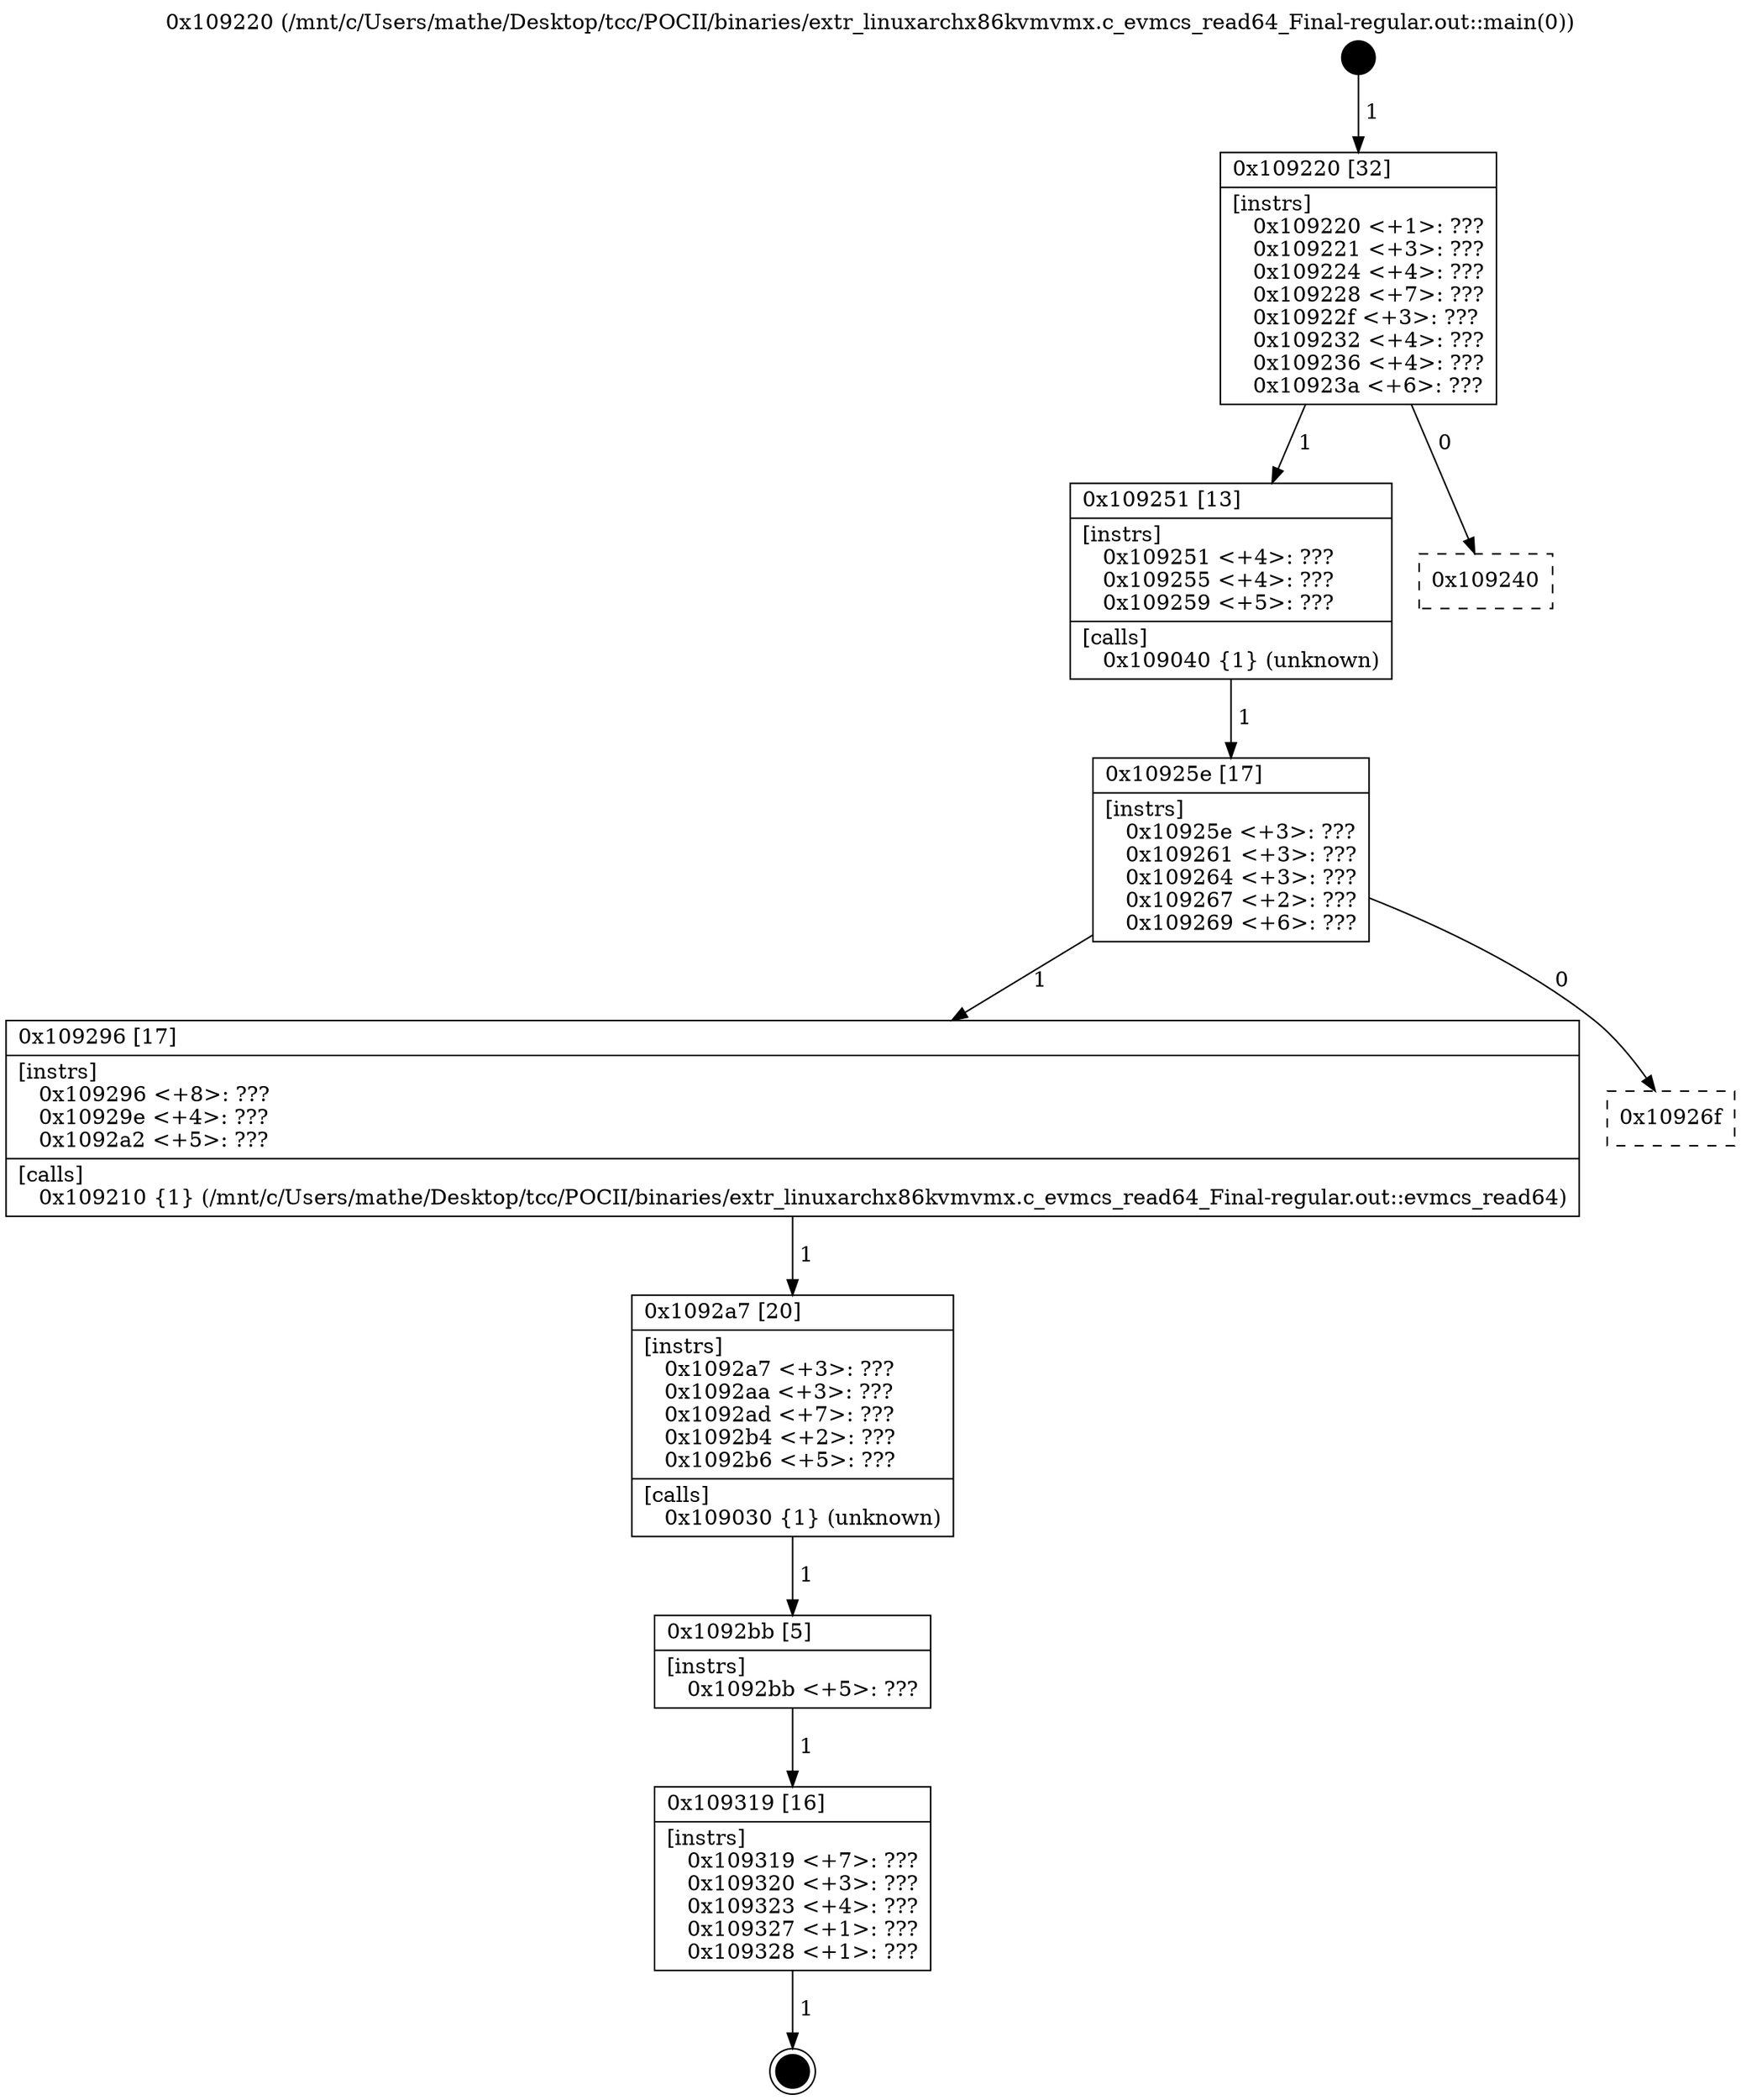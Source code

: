 digraph "0x109220" {
  label = "0x109220 (/mnt/c/Users/mathe/Desktop/tcc/POCII/binaries/extr_linuxarchx86kvmvmx.c_evmcs_read64_Final-regular.out::main(0))"
  labelloc = "t"
  node[shape=record]

  Entry [label="",width=0.3,height=0.3,shape=circle,fillcolor=black,style=filled]
  "0x109220" [label="{
     0x109220 [32]\l
     | [instrs]\l
     &nbsp;&nbsp;0x109220 \<+1\>: ???\l
     &nbsp;&nbsp;0x109221 \<+3\>: ???\l
     &nbsp;&nbsp;0x109224 \<+4\>: ???\l
     &nbsp;&nbsp;0x109228 \<+7\>: ???\l
     &nbsp;&nbsp;0x10922f \<+3\>: ???\l
     &nbsp;&nbsp;0x109232 \<+4\>: ???\l
     &nbsp;&nbsp;0x109236 \<+4\>: ???\l
     &nbsp;&nbsp;0x10923a \<+6\>: ???\l
  }"]
  "0x109251" [label="{
     0x109251 [13]\l
     | [instrs]\l
     &nbsp;&nbsp;0x109251 \<+4\>: ???\l
     &nbsp;&nbsp;0x109255 \<+4\>: ???\l
     &nbsp;&nbsp;0x109259 \<+5\>: ???\l
     | [calls]\l
     &nbsp;&nbsp;0x109040 \{1\} (unknown)\l
  }"]
  "0x109240" [label="{
     0x109240\l
  }", style=dashed]
  "0x10925e" [label="{
     0x10925e [17]\l
     | [instrs]\l
     &nbsp;&nbsp;0x10925e \<+3\>: ???\l
     &nbsp;&nbsp;0x109261 \<+3\>: ???\l
     &nbsp;&nbsp;0x109264 \<+3\>: ???\l
     &nbsp;&nbsp;0x109267 \<+2\>: ???\l
     &nbsp;&nbsp;0x109269 \<+6\>: ???\l
  }"]
  "0x109296" [label="{
     0x109296 [17]\l
     | [instrs]\l
     &nbsp;&nbsp;0x109296 \<+8\>: ???\l
     &nbsp;&nbsp;0x10929e \<+4\>: ???\l
     &nbsp;&nbsp;0x1092a2 \<+5\>: ???\l
     | [calls]\l
     &nbsp;&nbsp;0x109210 \{1\} (/mnt/c/Users/mathe/Desktop/tcc/POCII/binaries/extr_linuxarchx86kvmvmx.c_evmcs_read64_Final-regular.out::evmcs_read64)\l
  }"]
  "0x10926f" [label="{
     0x10926f\l
  }", style=dashed]
  "0x1092a7" [label="{
     0x1092a7 [20]\l
     | [instrs]\l
     &nbsp;&nbsp;0x1092a7 \<+3\>: ???\l
     &nbsp;&nbsp;0x1092aa \<+3\>: ???\l
     &nbsp;&nbsp;0x1092ad \<+7\>: ???\l
     &nbsp;&nbsp;0x1092b4 \<+2\>: ???\l
     &nbsp;&nbsp;0x1092b6 \<+5\>: ???\l
     | [calls]\l
     &nbsp;&nbsp;0x109030 \{1\} (unknown)\l
  }"]
  "0x1092bb" [label="{
     0x1092bb [5]\l
     | [instrs]\l
     &nbsp;&nbsp;0x1092bb \<+5\>: ???\l
  }"]
  "0x109319" [label="{
     0x109319 [16]\l
     | [instrs]\l
     &nbsp;&nbsp;0x109319 \<+7\>: ???\l
     &nbsp;&nbsp;0x109320 \<+3\>: ???\l
     &nbsp;&nbsp;0x109323 \<+4\>: ???\l
     &nbsp;&nbsp;0x109327 \<+1\>: ???\l
     &nbsp;&nbsp;0x109328 \<+1\>: ???\l
  }"]
  Exit [label="",width=0.3,height=0.3,shape=circle,fillcolor=black,style=filled,peripheries=2]
  Entry -> "0x109220" [label=" 1"]
  "0x109220" -> "0x109251" [label=" 1"]
  "0x109220" -> "0x109240" [label=" 0"]
  "0x109251" -> "0x10925e" [label=" 1"]
  "0x10925e" -> "0x109296" [label=" 1"]
  "0x10925e" -> "0x10926f" [label=" 0"]
  "0x109296" -> "0x1092a7" [label=" 1"]
  "0x1092a7" -> "0x1092bb" [label=" 1"]
  "0x1092bb" -> "0x109319" [label=" 1"]
  "0x109319" -> Exit [label=" 1"]
}
